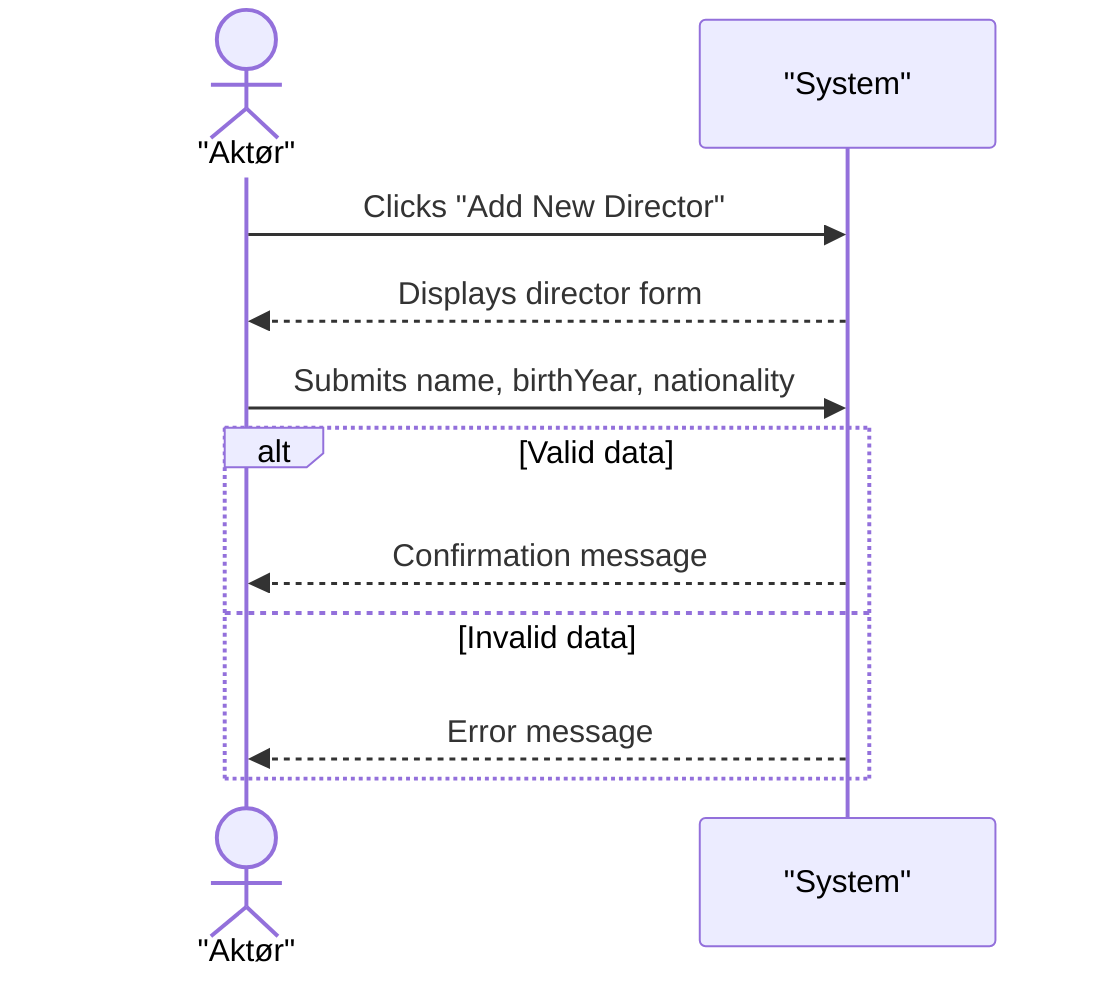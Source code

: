 ﻿sequenceDiagram
    actor JensPeter as "Aktør"
    participant System as "System"

    JensPeter->>System: Clicks "Add New Director"
    System-->>JensPeter: Displays director form

    JensPeter->>System: Submits name, birthYear, nationality
    
    alt Valid data
        
        System-->>JensPeter: Confirmation message
    else Invalid data
        System-->>JensPeter: Error message
    end